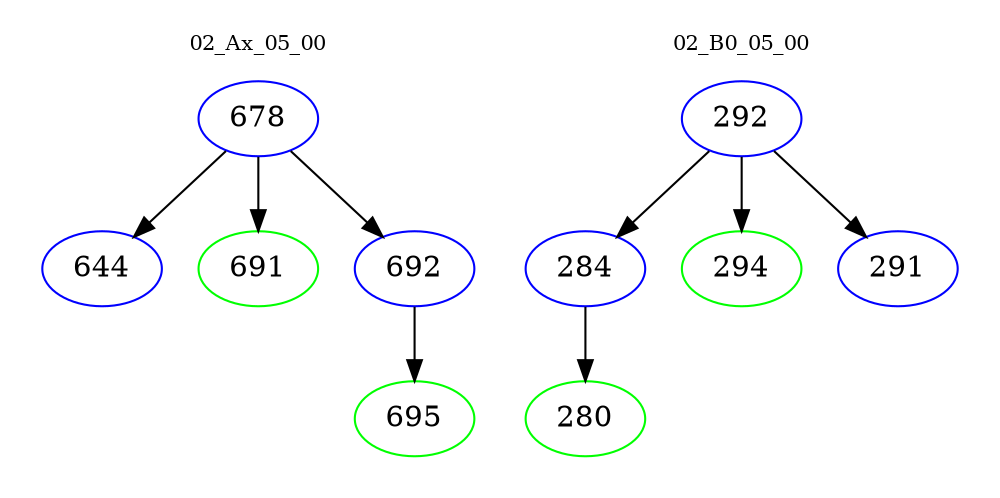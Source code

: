 digraph{
subgraph cluster_0 {
color = white
label = "02_Ax_05_00";
fontsize=10;
T0_678 [label="678", color="blue"]
T0_678 -> T0_644 [color="black"]
T0_644 [label="644", color="blue"]
T0_678 -> T0_691 [color="black"]
T0_691 [label="691", color="green"]
T0_678 -> T0_692 [color="black"]
T0_692 [label="692", color="blue"]
T0_692 -> T0_695 [color="black"]
T0_695 [label="695", color="green"]
}
subgraph cluster_1 {
color = white
label = "02_B0_05_00";
fontsize=10;
T1_292 [label="292", color="blue"]
T1_292 -> T1_284 [color="black"]
T1_284 [label="284", color="blue"]
T1_284 -> T1_280 [color="black"]
T1_280 [label="280", color="green"]
T1_292 -> T1_294 [color="black"]
T1_294 [label="294", color="green"]
T1_292 -> T1_291 [color="black"]
T1_291 [label="291", color="blue"]
}
}
